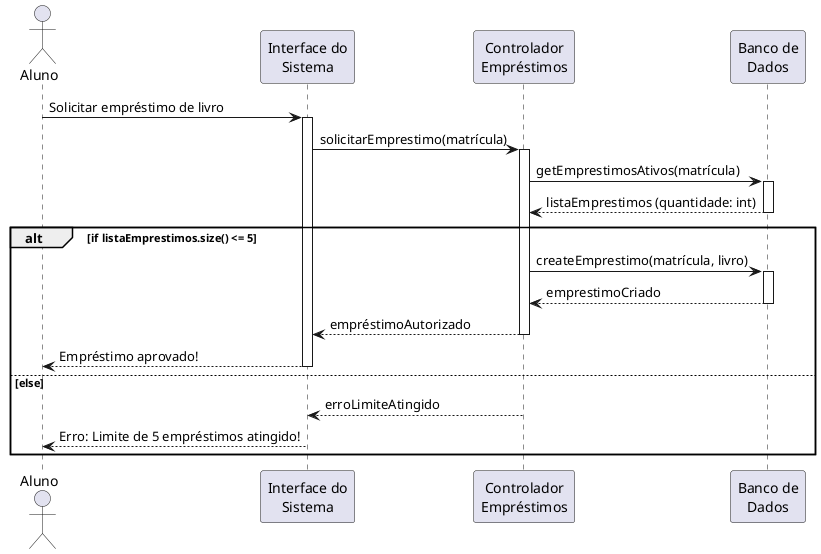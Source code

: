 @startuml

    actor "Aluno" as aluno

    participant "Interface do\nSistema" as ui
    participant "Controlador\nEmpréstimos" as sistema
    participant "Banco de\nDados" as db

    'Solicitar Empréstimo de Livro'
    aluno -> ui++: Solicitar empréstimo de livro
    ui -> sistema++: solicitarEmprestimo(matrícula)


    sistema -> db++: getEmprestimosAtivos(matrícula)
    db --> sistema--: listaEmprestimos (quantidade: int)

    'Verifica se o aluno já possui 5 empréstimos ativos'
    alt if listaEmprestimos.size() <= 5
        sistema -> db++: createEmprestimo(matrícula, livro)
        db --> sistema--: emprestimoCriado
        sistema --> ui--: empréstimoAutorizado
        ui --> aluno--: Empréstimo aprovado!

    else else
        sistema --> ui--: erroLimiteAtingido
        ui --> aluno--: Erro: Limite de 5 empréstimos atingido!
    end


@enduml
